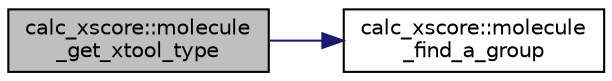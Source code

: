 digraph "calc_xscore::molecule_get_xtool_type"
{
  edge [fontname="Helvetica",fontsize="10",labelfontname="Helvetica",labelfontsize="10"];
  node [fontname="Helvetica",fontsize="10",shape=record];
  rankdir="LR";
  Node1 [label="calc_xscore::molecule\l_get_xtool_type",height=0.2,width=0.4,color="black", fillcolor="grey75", style="filled" fontcolor="black"];
  Node1 -> Node2 [color="midnightblue",fontsize="10",style="solid",fontname="Helvetica"];
  Node2 [label="calc_xscore::molecule\l_find_a_group",height=0.2,width=0.4,color="black", fillcolor="white", style="filled",URL="$classcalc__xscore.html#a0e8b595cde8ab84134ff6d5bf40ca6d6"];
}
